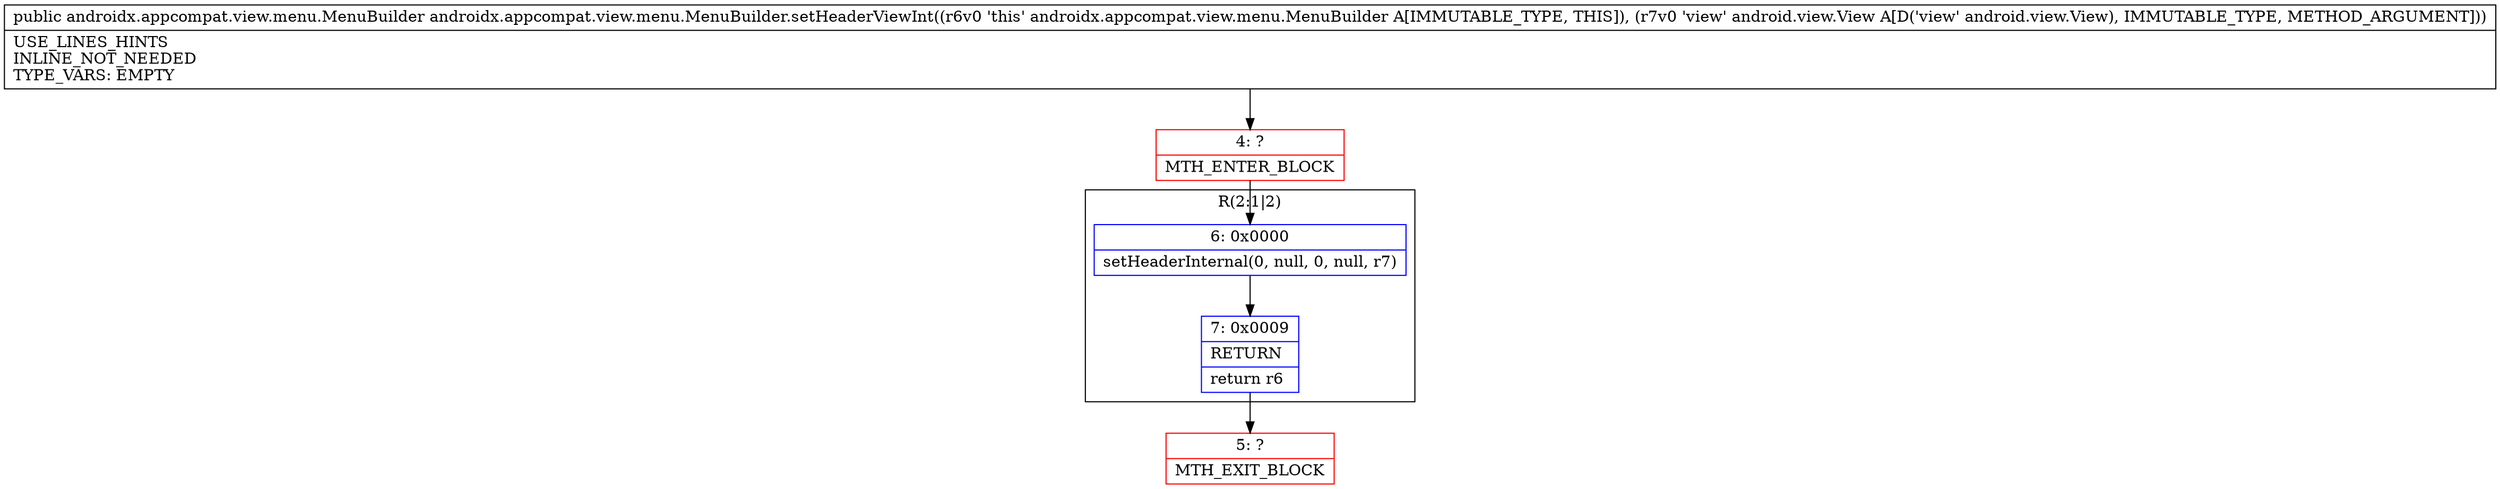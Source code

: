 digraph "CFG forandroidx.appcompat.view.menu.MenuBuilder.setHeaderViewInt(Landroid\/view\/View;)Landroidx\/appcompat\/view\/menu\/MenuBuilder;" {
subgraph cluster_Region_1754454499 {
label = "R(2:1|2)";
node [shape=record,color=blue];
Node_6 [shape=record,label="{6\:\ 0x0000|setHeaderInternal(0, null, 0, null, r7)\l}"];
Node_7 [shape=record,label="{7\:\ 0x0009|RETURN\l|return r6\l}"];
}
Node_4 [shape=record,color=red,label="{4\:\ ?|MTH_ENTER_BLOCK\l}"];
Node_5 [shape=record,color=red,label="{5\:\ ?|MTH_EXIT_BLOCK\l}"];
MethodNode[shape=record,label="{public androidx.appcompat.view.menu.MenuBuilder androidx.appcompat.view.menu.MenuBuilder.setHeaderViewInt((r6v0 'this' androidx.appcompat.view.menu.MenuBuilder A[IMMUTABLE_TYPE, THIS]), (r7v0 'view' android.view.View A[D('view' android.view.View), IMMUTABLE_TYPE, METHOD_ARGUMENT]))  | USE_LINES_HINTS\lINLINE_NOT_NEEDED\lTYPE_VARS: EMPTY\l}"];
MethodNode -> Node_4;Node_6 -> Node_7;
Node_7 -> Node_5;
Node_4 -> Node_6;
}

